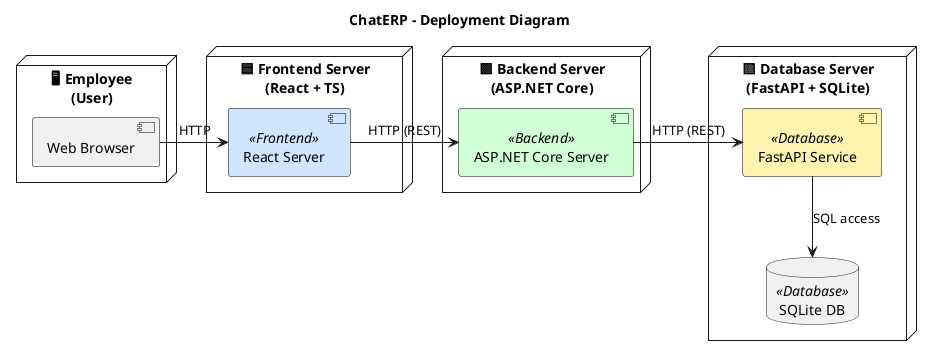 ﻿@startuml DeploymentDiagram

title ChatERP – Deployment Diagram

skinparam component {
  BackgroundColor<<Frontend>> #D0E6FF
  BackgroundColor<<Backend>>  #D0FFD6
  BackgroundColor<<Database>> #FFF3B0
  BorderColor Black
}

' 🖥️ Employee
node "🖥️ Employee\n(User)" {
  [Web Browser] as WebBrowser
}

' 🟦 Frontend Server
node "🟦 Frontend Server\n(React + TS)" {
  [React Server] as ReactServer <<Frontend>>
}

' 🟩 Backend Server
node "🟩 Backend Server\n(ASP.NET Core)" {
  [ASP.NET Core Server] as BackendServer <<Backend>>
}

' 🟨 Database Server
node "🟨 Database Server\n(FastAPI + SQLite)" {
  [FastAPI Service] as PersistenceAPI <<Database>>
  database "SQLite DB" as SQLiteDB <<Database>>
}

' Communication links
WebBrowser -right-> ReactServer : HTTP
ReactServer -right-> BackendServer : HTTP (REST)
BackendServer -right-> PersistenceAPI : HTTP (REST)
PersistenceAPI --> SQLiteDB : SQL access

@enduml
